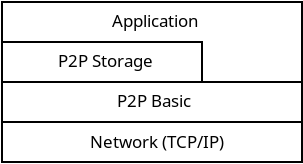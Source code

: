 <?xml version="1.0" encoding="UTF-8"?>
<dia:diagram xmlns:dia="http://www.lysator.liu.se/~alla/dia/">
  <dia:layer name="Φόντος" visible="true" active="true">
    <dia:group>
      <dia:object type="Standard - Box" version="0" id="O0">
        <dia:attribute name="obj_pos">
          <dia:point val="4,7"/>
        </dia:attribute>
        <dia:attribute name="obj_bb">
          <dia:rectangle val="3.95,6.95;19.05,9.05"/>
        </dia:attribute>
        <dia:attribute name="elem_corner">
          <dia:point val="4,7"/>
        </dia:attribute>
        <dia:attribute name="elem_width">
          <dia:real val="15"/>
        </dia:attribute>
        <dia:attribute name="elem_height">
          <dia:real val="2"/>
        </dia:attribute>
        <dia:attribute name="border_width">
          <dia:real val="0.1"/>
        </dia:attribute>
        <dia:attribute name="show_background">
          <dia:boolean val="false"/>
        </dia:attribute>
      </dia:object>
      <dia:object type="Standard - Text" version="1" id="O1">
        <dia:attribute name="obj_pos">
          <dia:point val="8.4,10.3"/>
        </dia:attribute>
        <dia:attribute name="obj_bb">
          <dia:rectangle val="8.4,9.453;15.005,10.475"/>
        </dia:attribute>
        <dia:attribute name="text">
          <dia:composite type="text">
            <dia:attribute name="string">
              <dia:string>#Network (TCP/IP)#</dia:string>
            </dia:attribute>
            <dia:attribute name="font">
              <dia:font family="sans" style="0" name="Helvetica"/>
            </dia:attribute>
            <dia:attribute name="height">
              <dia:real val="1.058"/>
            </dia:attribute>
            <dia:attribute name="pos">
              <dia:point val="8.4,10.3"/>
            </dia:attribute>
            <dia:attribute name="color">
              <dia:color val="#000000"/>
            </dia:attribute>
            <dia:attribute name="alignment">
              <dia:enum val="0"/>
            </dia:attribute>
          </dia:composite>
        </dia:attribute>
        <dia:attribute name="valign">
          <dia:enum val="3"/>
        </dia:attribute>
      </dia:object>
      <dia:object type="Standard - Text" version="1" id="O2">
        <dia:attribute name="obj_pos">
          <dia:point val="9.75,8.25"/>
        </dia:attribute>
        <dia:attribute name="obj_bb">
          <dia:rectangle val="9.75,7.402;13.318,8.425"/>
        </dia:attribute>
        <dia:attribute name="text">
          <dia:composite type="text">
            <dia:attribute name="string">
              <dia:string>#P2P Basic#</dia:string>
            </dia:attribute>
            <dia:attribute name="font">
              <dia:font family="sans" style="0" name="Helvetica"/>
            </dia:attribute>
            <dia:attribute name="height">
              <dia:real val="1.058"/>
            </dia:attribute>
            <dia:attribute name="pos">
              <dia:point val="9.75,8.25"/>
            </dia:attribute>
            <dia:attribute name="color">
              <dia:color val="#000000"/>
            </dia:attribute>
            <dia:attribute name="alignment">
              <dia:enum val="0"/>
            </dia:attribute>
          </dia:composite>
        </dia:attribute>
        <dia:attribute name="valign">
          <dia:enum val="3"/>
        </dia:attribute>
      </dia:object>
      <dia:object type="Standard - Text" version="1" id="O3">
        <dia:attribute name="obj_pos">
          <dia:point val="6.8,6.25"/>
        </dia:attribute>
        <dia:attribute name="obj_bb">
          <dia:rectangle val="6.8,5.402;11.34,6.425"/>
        </dia:attribute>
        <dia:attribute name="text">
          <dia:composite type="text">
            <dia:attribute name="string">
              <dia:string>#P2P Storage#</dia:string>
            </dia:attribute>
            <dia:attribute name="font">
              <dia:font family="sans" style="0" name="Helvetica"/>
            </dia:attribute>
            <dia:attribute name="height">
              <dia:real val="1.058"/>
            </dia:attribute>
            <dia:attribute name="pos">
              <dia:point val="6.8,6.25"/>
            </dia:attribute>
            <dia:attribute name="color">
              <dia:color val="#000000"/>
            </dia:attribute>
            <dia:attribute name="alignment">
              <dia:enum val="0"/>
            </dia:attribute>
          </dia:composite>
        </dia:attribute>
        <dia:attribute name="valign">
          <dia:enum val="3"/>
        </dia:attribute>
      </dia:object>
      <dia:object type="Standard - Box" version="0" id="O4">
        <dia:attribute name="obj_pos">
          <dia:point val="4,9"/>
        </dia:attribute>
        <dia:attribute name="obj_bb">
          <dia:rectangle val="3.95,8.95;19.05,11.05"/>
        </dia:attribute>
        <dia:attribute name="elem_corner">
          <dia:point val="4,9"/>
        </dia:attribute>
        <dia:attribute name="elem_width">
          <dia:real val="15"/>
        </dia:attribute>
        <dia:attribute name="elem_height">
          <dia:real val="2"/>
        </dia:attribute>
        <dia:attribute name="border_width">
          <dia:real val="0.1"/>
        </dia:attribute>
        <dia:attribute name="show_background">
          <dia:boolean val="false"/>
        </dia:attribute>
      </dia:object>
      <dia:object type="Standard - Box" version="0" id="O5">
        <dia:attribute name="obj_pos">
          <dia:point val="4,5"/>
        </dia:attribute>
        <dia:attribute name="obj_bb">
          <dia:rectangle val="3.95,4.95;14.05,7.05"/>
        </dia:attribute>
        <dia:attribute name="elem_corner">
          <dia:point val="4,5"/>
        </dia:attribute>
        <dia:attribute name="elem_width">
          <dia:real val="10"/>
        </dia:attribute>
        <dia:attribute name="elem_height">
          <dia:real val="2"/>
        </dia:attribute>
        <dia:attribute name="border_width">
          <dia:real val="0.1"/>
        </dia:attribute>
        <dia:attribute name="show_background">
          <dia:boolean val="false"/>
        </dia:attribute>
      </dia:object>
      <dia:object type="Standard - Box" version="0" id="O6">
        <dia:attribute name="obj_pos">
          <dia:point val="4,3"/>
        </dia:attribute>
        <dia:attribute name="obj_bb">
          <dia:rectangle val="3.95,2.95;19.05,7.05"/>
        </dia:attribute>
        <dia:attribute name="elem_corner">
          <dia:point val="4,3"/>
        </dia:attribute>
        <dia:attribute name="elem_width">
          <dia:real val="15"/>
        </dia:attribute>
        <dia:attribute name="elem_height">
          <dia:real val="4"/>
        </dia:attribute>
        <dia:attribute name="border_width">
          <dia:real val="0.1"/>
        </dia:attribute>
        <dia:attribute name="show_background">
          <dia:boolean val="false"/>
        </dia:attribute>
      </dia:object>
      <dia:object type="Standard - Text" version="1" id="O7">
        <dia:attribute name="obj_pos">
          <dia:point val="9.5,4.25"/>
        </dia:attribute>
        <dia:attribute name="obj_bb">
          <dia:rectangle val="9.5,3.402;13.57,4.425"/>
        </dia:attribute>
        <dia:attribute name="text">
          <dia:composite type="text">
            <dia:attribute name="string">
              <dia:string>#Application#</dia:string>
            </dia:attribute>
            <dia:attribute name="font">
              <dia:font family="sans" style="0" name="Helvetica"/>
            </dia:attribute>
            <dia:attribute name="height">
              <dia:real val="1.058"/>
            </dia:attribute>
            <dia:attribute name="pos">
              <dia:point val="9.5,4.25"/>
            </dia:attribute>
            <dia:attribute name="color">
              <dia:color val="#000000"/>
            </dia:attribute>
            <dia:attribute name="alignment">
              <dia:enum val="0"/>
            </dia:attribute>
          </dia:composite>
        </dia:attribute>
        <dia:attribute name="valign">
          <dia:enum val="3"/>
        </dia:attribute>
      </dia:object>
    </dia:group>
  </dia:layer>
</dia:diagram>
